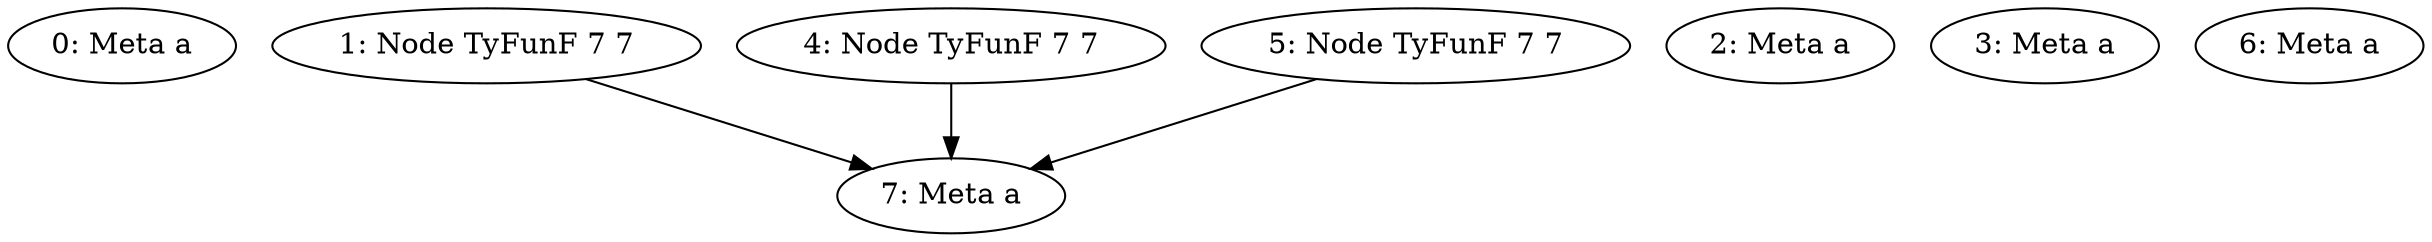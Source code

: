 digraph 
{
  "0" [label="0: Meta a"]
  "1" [label="1: Node TyFunF 7 7"]
  "2" [label="2: Meta a"]
  "3" [label="3: Meta a"]
  "4" [label="4: Node TyFunF 7 7"]
  "5" [label="5: Node TyFunF 7 7"]
  "6" [label="6: Meta a"]
  "7" [label="7: Meta a"]
  "1" -> "7"
  "4" -> "7"
  "5" -> "7"
}
